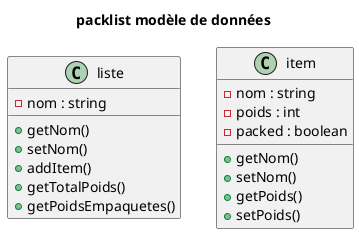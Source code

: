 @startuml
    Title packlist modèle de données
    class liste {
        - nom : string
        +getNom()
        +setNom()
        +addItem()
        +getTotalPoids()
        +getPoidsEmpaquetes()
    }
    class item {
        - nom : string
        - poids : int
        - packed : boolean
        +getNom()
        +setNom()
        +getPoids()
        +setPoids()
    }
@enduml